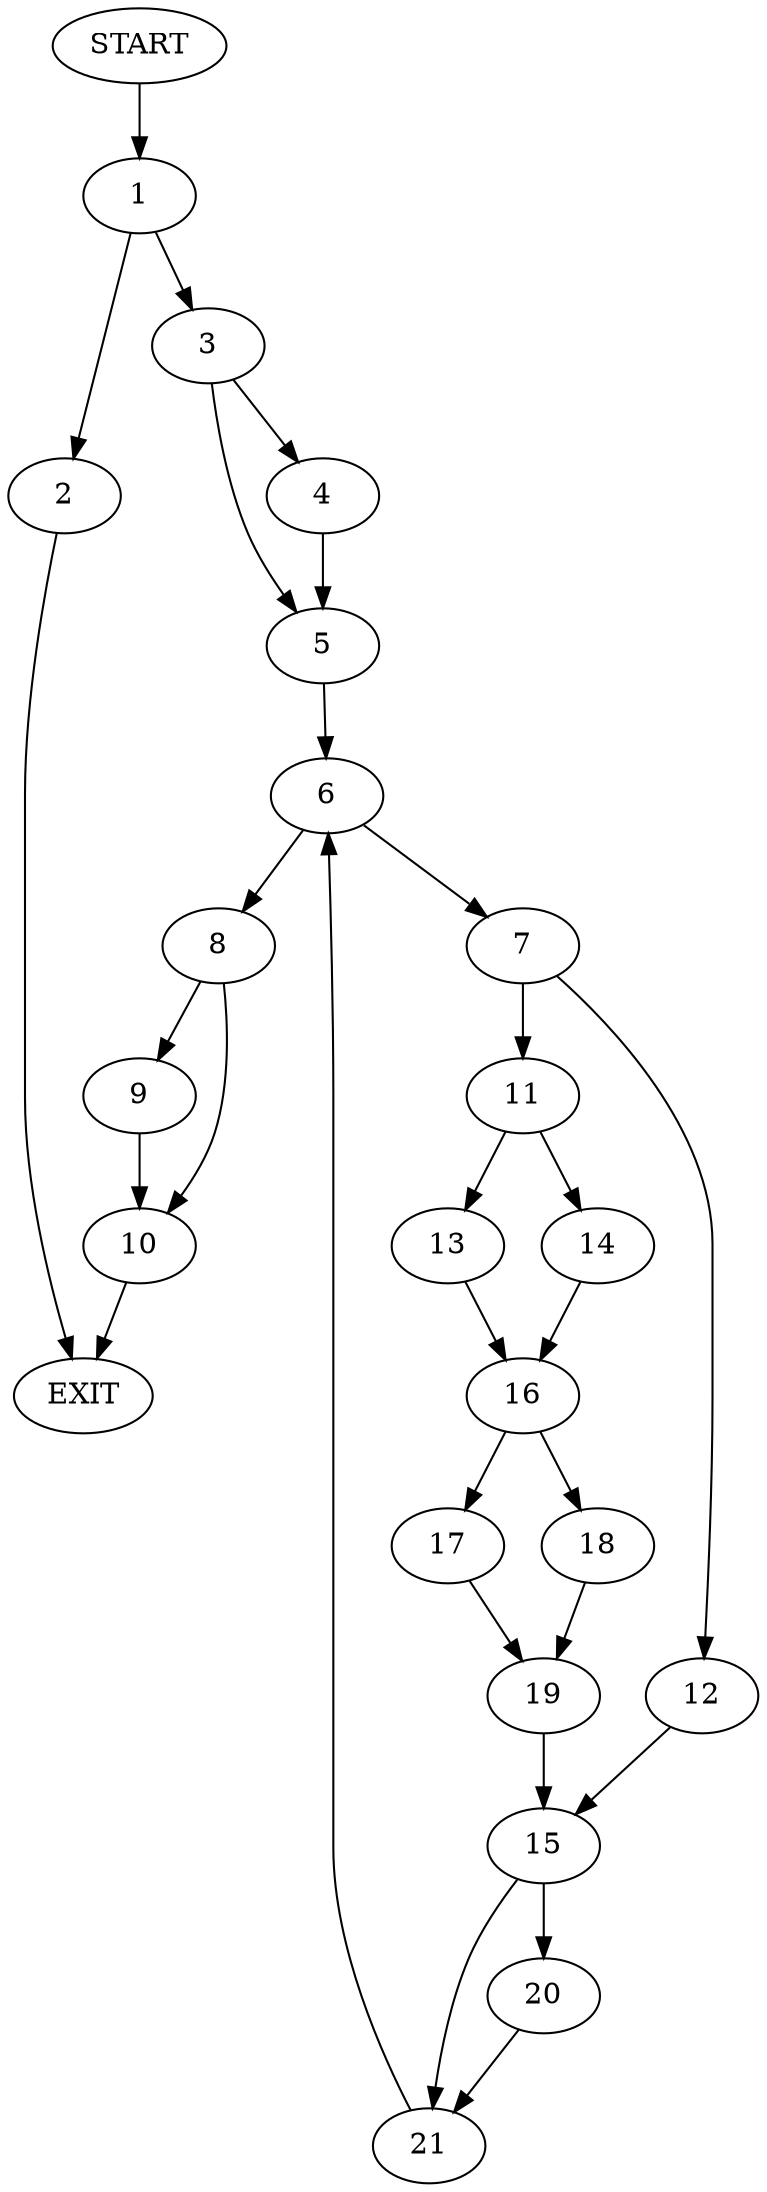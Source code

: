 digraph {
0 [label="START"]
22 [label="EXIT"]
0 -> 1
1 -> 2
1 -> 3
2 -> 22
3 -> 4
3 -> 5
5 -> 6
4 -> 5
6 -> 7
6 -> 8
8 -> 9
8 -> 10
7 -> 11
7 -> 12
11 -> 13
11 -> 14
12 -> 15
14 -> 16
13 -> 16
16 -> 17
16 -> 18
17 -> 19
18 -> 19
19 -> 15
15 -> 20
15 -> 21
20 -> 21
21 -> 6
10 -> 22
9 -> 10
}

